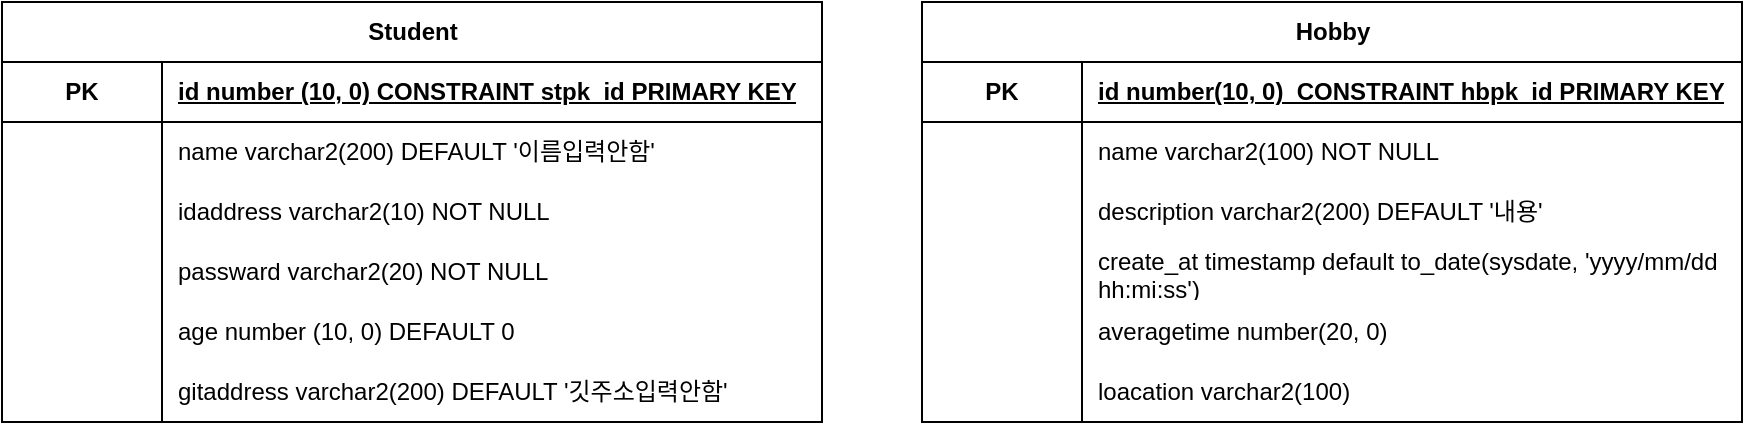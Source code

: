 <mxfile version="21.7.4" type="device">
  <diagram name="페이지-1" id="nw8OAmXSgn4G21Azf60G">
    <mxGraphModel dx="1426" dy="793" grid="1" gridSize="10" guides="1" tooltips="1" connect="1" arrows="1" fold="1" page="1" pageScale="1" pageWidth="827" pageHeight="1169" math="0" shadow="0">
      <root>
        <mxCell id="0" />
        <mxCell id="1" parent="0" />
        <mxCell id="irrOikJhBxHxrY5kTMeL-20" value="Student" style="shape=table;startSize=30;container=1;collapsible=1;childLayout=tableLayout;fixedRows=1;rowLines=0;fontStyle=1;align=center;resizeLast=1;html=1;" vertex="1" parent="1">
          <mxGeometry x="10" y="110" width="410" height="210" as="geometry" />
        </mxCell>
        <mxCell id="irrOikJhBxHxrY5kTMeL-21" value="" style="shape=tableRow;horizontal=0;startSize=0;swimlaneHead=0;swimlaneBody=0;fillColor=none;collapsible=0;dropTarget=0;points=[[0,0.5],[1,0.5]];portConstraint=eastwest;top=0;left=0;right=0;bottom=1;" vertex="1" parent="irrOikJhBxHxrY5kTMeL-20">
          <mxGeometry y="30" width="410" height="30" as="geometry" />
        </mxCell>
        <mxCell id="irrOikJhBxHxrY5kTMeL-22" value="PK" style="shape=partialRectangle;connectable=0;fillColor=none;top=0;left=0;bottom=0;right=0;fontStyle=1;overflow=hidden;whiteSpace=wrap;html=1;" vertex="1" parent="irrOikJhBxHxrY5kTMeL-21">
          <mxGeometry width="80" height="30" as="geometry">
            <mxRectangle width="80" height="30" as="alternateBounds" />
          </mxGeometry>
        </mxCell>
        <mxCell id="irrOikJhBxHxrY5kTMeL-23" value="id number (10, 0) CONSTRAINT stpk_id PRIMARY KEY" style="shape=partialRectangle;connectable=0;fillColor=none;top=0;left=0;bottom=0;right=0;align=left;spacingLeft=6;fontStyle=5;overflow=hidden;whiteSpace=wrap;html=1;" vertex="1" parent="irrOikJhBxHxrY5kTMeL-21">
          <mxGeometry x="80" width="330" height="30" as="geometry">
            <mxRectangle width="330" height="30" as="alternateBounds" />
          </mxGeometry>
        </mxCell>
        <mxCell id="irrOikJhBxHxrY5kTMeL-24" value="" style="shape=tableRow;horizontal=0;startSize=0;swimlaneHead=0;swimlaneBody=0;fillColor=none;collapsible=0;dropTarget=0;points=[[0,0.5],[1,0.5]];portConstraint=eastwest;top=0;left=0;right=0;bottom=0;" vertex="1" parent="irrOikJhBxHxrY5kTMeL-20">
          <mxGeometry y="60" width="410" height="30" as="geometry" />
        </mxCell>
        <mxCell id="irrOikJhBxHxrY5kTMeL-25" value="" style="shape=partialRectangle;connectable=0;fillColor=none;top=0;left=0;bottom=0;right=0;editable=1;overflow=hidden;whiteSpace=wrap;html=1;" vertex="1" parent="irrOikJhBxHxrY5kTMeL-24">
          <mxGeometry width="80" height="30" as="geometry">
            <mxRectangle width="80" height="30" as="alternateBounds" />
          </mxGeometry>
        </mxCell>
        <mxCell id="irrOikJhBxHxrY5kTMeL-26" value="name varchar2(200) DEFAULT &#39;이름입력안함&#39;" style="shape=partialRectangle;connectable=0;fillColor=none;top=0;left=0;bottom=0;right=0;align=left;spacingLeft=6;overflow=hidden;whiteSpace=wrap;html=1;" vertex="1" parent="irrOikJhBxHxrY5kTMeL-24">
          <mxGeometry x="80" width="330" height="30" as="geometry">
            <mxRectangle width="330" height="30" as="alternateBounds" />
          </mxGeometry>
        </mxCell>
        <mxCell id="irrOikJhBxHxrY5kTMeL-27" value="" style="shape=tableRow;horizontal=0;startSize=0;swimlaneHead=0;swimlaneBody=0;fillColor=none;collapsible=0;dropTarget=0;points=[[0,0.5],[1,0.5]];portConstraint=eastwest;top=0;left=0;right=0;bottom=0;" vertex="1" parent="irrOikJhBxHxrY5kTMeL-20">
          <mxGeometry y="90" width="410" height="30" as="geometry" />
        </mxCell>
        <mxCell id="irrOikJhBxHxrY5kTMeL-28" value="" style="shape=partialRectangle;connectable=0;fillColor=none;top=0;left=0;bottom=0;right=0;editable=1;overflow=hidden;whiteSpace=wrap;html=1;" vertex="1" parent="irrOikJhBxHxrY5kTMeL-27">
          <mxGeometry width="80" height="30" as="geometry">
            <mxRectangle width="80" height="30" as="alternateBounds" />
          </mxGeometry>
        </mxCell>
        <mxCell id="irrOikJhBxHxrY5kTMeL-29" value="idaddress varchar2(10) NOT NULL" style="shape=partialRectangle;connectable=0;fillColor=none;top=0;left=0;bottom=0;right=0;align=left;spacingLeft=6;overflow=hidden;whiteSpace=wrap;html=1;" vertex="1" parent="irrOikJhBxHxrY5kTMeL-27">
          <mxGeometry x="80" width="330" height="30" as="geometry">
            <mxRectangle width="330" height="30" as="alternateBounds" />
          </mxGeometry>
        </mxCell>
        <mxCell id="irrOikJhBxHxrY5kTMeL-30" value="" style="shape=tableRow;horizontal=0;startSize=0;swimlaneHead=0;swimlaneBody=0;fillColor=none;collapsible=0;dropTarget=0;points=[[0,0.5],[1,0.5]];portConstraint=eastwest;top=0;left=0;right=0;bottom=0;" vertex="1" parent="irrOikJhBxHxrY5kTMeL-20">
          <mxGeometry y="120" width="410" height="30" as="geometry" />
        </mxCell>
        <mxCell id="irrOikJhBxHxrY5kTMeL-31" value="" style="shape=partialRectangle;connectable=0;fillColor=none;top=0;left=0;bottom=0;right=0;editable=1;overflow=hidden;whiteSpace=wrap;html=1;" vertex="1" parent="irrOikJhBxHxrY5kTMeL-30">
          <mxGeometry width="80" height="30" as="geometry">
            <mxRectangle width="80" height="30" as="alternateBounds" />
          </mxGeometry>
        </mxCell>
        <mxCell id="irrOikJhBxHxrY5kTMeL-32" value="passward varchar2(20) NOT NULL" style="shape=partialRectangle;connectable=0;fillColor=none;top=0;left=0;bottom=0;right=0;align=left;spacingLeft=6;overflow=hidden;whiteSpace=wrap;html=1;" vertex="1" parent="irrOikJhBxHxrY5kTMeL-30">
          <mxGeometry x="80" width="330" height="30" as="geometry">
            <mxRectangle width="330" height="30" as="alternateBounds" />
          </mxGeometry>
        </mxCell>
        <mxCell id="irrOikJhBxHxrY5kTMeL-55" value="" style="shape=tableRow;horizontal=0;startSize=0;swimlaneHead=0;swimlaneBody=0;fillColor=none;collapsible=0;dropTarget=0;points=[[0,0.5],[1,0.5]];portConstraint=eastwest;top=0;left=0;right=0;bottom=0;" vertex="1" parent="irrOikJhBxHxrY5kTMeL-20">
          <mxGeometry y="150" width="410" height="30" as="geometry" />
        </mxCell>
        <mxCell id="irrOikJhBxHxrY5kTMeL-56" value="" style="shape=partialRectangle;connectable=0;fillColor=none;top=0;left=0;bottom=0;right=0;editable=1;overflow=hidden;whiteSpace=wrap;html=1;" vertex="1" parent="irrOikJhBxHxrY5kTMeL-55">
          <mxGeometry width="80" height="30" as="geometry">
            <mxRectangle width="80" height="30" as="alternateBounds" />
          </mxGeometry>
        </mxCell>
        <mxCell id="irrOikJhBxHxrY5kTMeL-57" value="age number (10, 0) DEFAULT 0" style="shape=partialRectangle;connectable=0;fillColor=none;top=0;left=0;bottom=0;right=0;align=left;spacingLeft=6;overflow=hidden;whiteSpace=wrap;html=1;" vertex="1" parent="irrOikJhBxHxrY5kTMeL-55">
          <mxGeometry x="80" width="330" height="30" as="geometry">
            <mxRectangle width="330" height="30" as="alternateBounds" />
          </mxGeometry>
        </mxCell>
        <mxCell id="irrOikJhBxHxrY5kTMeL-58" value="" style="shape=tableRow;horizontal=0;startSize=0;swimlaneHead=0;swimlaneBody=0;fillColor=none;collapsible=0;dropTarget=0;points=[[0,0.5],[1,0.5]];portConstraint=eastwest;top=0;left=0;right=0;bottom=0;" vertex="1" parent="irrOikJhBxHxrY5kTMeL-20">
          <mxGeometry y="180" width="410" height="30" as="geometry" />
        </mxCell>
        <mxCell id="irrOikJhBxHxrY5kTMeL-59" value="" style="shape=partialRectangle;connectable=0;fillColor=none;top=0;left=0;bottom=0;right=0;editable=1;overflow=hidden;whiteSpace=wrap;html=1;" vertex="1" parent="irrOikJhBxHxrY5kTMeL-58">
          <mxGeometry width="80" height="30" as="geometry">
            <mxRectangle width="80" height="30" as="alternateBounds" />
          </mxGeometry>
        </mxCell>
        <mxCell id="irrOikJhBxHxrY5kTMeL-60" value="gitaddress varchar2(200) DEFAULT &#39;깃주소입력안함&#39;" style="shape=partialRectangle;connectable=0;fillColor=none;top=0;left=0;bottom=0;right=0;align=left;spacingLeft=6;overflow=hidden;whiteSpace=wrap;html=1;" vertex="1" parent="irrOikJhBxHxrY5kTMeL-58">
          <mxGeometry x="80" width="330" height="30" as="geometry">
            <mxRectangle width="330" height="30" as="alternateBounds" />
          </mxGeometry>
        </mxCell>
        <mxCell id="irrOikJhBxHxrY5kTMeL-70" value="Hobby" style="shape=table;startSize=30;container=1;collapsible=1;childLayout=tableLayout;fixedRows=1;rowLines=0;fontStyle=1;align=center;resizeLast=1;html=1;" vertex="1" parent="1">
          <mxGeometry x="470" y="110" width="410" height="210" as="geometry" />
        </mxCell>
        <mxCell id="irrOikJhBxHxrY5kTMeL-71" value="" style="shape=tableRow;horizontal=0;startSize=0;swimlaneHead=0;swimlaneBody=0;fillColor=none;collapsible=0;dropTarget=0;points=[[0,0.5],[1,0.5]];portConstraint=eastwest;top=0;left=0;right=0;bottom=1;" vertex="1" parent="irrOikJhBxHxrY5kTMeL-70">
          <mxGeometry y="30" width="410" height="30" as="geometry" />
        </mxCell>
        <mxCell id="irrOikJhBxHxrY5kTMeL-72" value="PK" style="shape=partialRectangle;connectable=0;fillColor=none;top=0;left=0;bottom=0;right=0;fontStyle=1;overflow=hidden;whiteSpace=wrap;html=1;" vertex="1" parent="irrOikJhBxHxrY5kTMeL-71">
          <mxGeometry width="80" height="30" as="geometry">
            <mxRectangle width="80" height="30" as="alternateBounds" />
          </mxGeometry>
        </mxCell>
        <mxCell id="irrOikJhBxHxrY5kTMeL-73" value="id number(10, 0)&amp;nbsp; CONSTRAINT hbpk_id PRIMARY KEY" style="shape=partialRectangle;connectable=0;fillColor=none;top=0;left=0;bottom=0;right=0;align=left;spacingLeft=6;fontStyle=5;overflow=hidden;whiteSpace=wrap;html=1;" vertex="1" parent="irrOikJhBxHxrY5kTMeL-71">
          <mxGeometry x="80" width="330" height="30" as="geometry">
            <mxRectangle width="330" height="30" as="alternateBounds" />
          </mxGeometry>
        </mxCell>
        <mxCell id="irrOikJhBxHxrY5kTMeL-74" value="" style="shape=tableRow;horizontal=0;startSize=0;swimlaneHead=0;swimlaneBody=0;fillColor=none;collapsible=0;dropTarget=0;points=[[0,0.5],[1,0.5]];portConstraint=eastwest;top=0;left=0;right=0;bottom=0;" vertex="1" parent="irrOikJhBxHxrY5kTMeL-70">
          <mxGeometry y="60" width="410" height="30" as="geometry" />
        </mxCell>
        <mxCell id="irrOikJhBxHxrY5kTMeL-75" value="" style="shape=partialRectangle;connectable=0;fillColor=none;top=0;left=0;bottom=0;right=0;editable=1;overflow=hidden;whiteSpace=wrap;html=1;" vertex="1" parent="irrOikJhBxHxrY5kTMeL-74">
          <mxGeometry width="80" height="30" as="geometry">
            <mxRectangle width="80" height="30" as="alternateBounds" />
          </mxGeometry>
        </mxCell>
        <mxCell id="irrOikJhBxHxrY5kTMeL-76" value="name varchar2(100) NOT NULL" style="shape=partialRectangle;connectable=0;fillColor=none;top=0;left=0;bottom=0;right=0;align=left;spacingLeft=6;overflow=hidden;whiteSpace=wrap;html=1;" vertex="1" parent="irrOikJhBxHxrY5kTMeL-74">
          <mxGeometry x="80" width="330" height="30" as="geometry">
            <mxRectangle width="330" height="30" as="alternateBounds" />
          </mxGeometry>
        </mxCell>
        <mxCell id="irrOikJhBxHxrY5kTMeL-77" value="" style="shape=tableRow;horizontal=0;startSize=0;swimlaneHead=0;swimlaneBody=0;fillColor=none;collapsible=0;dropTarget=0;points=[[0,0.5],[1,0.5]];portConstraint=eastwest;top=0;left=0;right=0;bottom=0;" vertex="1" parent="irrOikJhBxHxrY5kTMeL-70">
          <mxGeometry y="90" width="410" height="30" as="geometry" />
        </mxCell>
        <mxCell id="irrOikJhBxHxrY5kTMeL-78" value="" style="shape=partialRectangle;connectable=0;fillColor=none;top=0;left=0;bottom=0;right=0;editable=1;overflow=hidden;whiteSpace=wrap;html=1;" vertex="1" parent="irrOikJhBxHxrY5kTMeL-77">
          <mxGeometry width="80" height="30" as="geometry">
            <mxRectangle width="80" height="30" as="alternateBounds" />
          </mxGeometry>
        </mxCell>
        <mxCell id="irrOikJhBxHxrY5kTMeL-79" value="description varchar2(200) DEFAULT &#39;내용&#39;" style="shape=partialRectangle;connectable=0;fillColor=none;top=0;left=0;bottom=0;right=0;align=left;spacingLeft=6;overflow=hidden;whiteSpace=wrap;html=1;" vertex="1" parent="irrOikJhBxHxrY5kTMeL-77">
          <mxGeometry x="80" width="330" height="30" as="geometry">
            <mxRectangle width="330" height="30" as="alternateBounds" />
          </mxGeometry>
        </mxCell>
        <mxCell id="irrOikJhBxHxrY5kTMeL-80" value="" style="shape=tableRow;horizontal=0;startSize=0;swimlaneHead=0;swimlaneBody=0;fillColor=none;collapsible=0;dropTarget=0;points=[[0,0.5],[1,0.5]];portConstraint=eastwest;top=0;left=0;right=0;bottom=0;" vertex="1" parent="irrOikJhBxHxrY5kTMeL-70">
          <mxGeometry y="120" width="410" height="30" as="geometry" />
        </mxCell>
        <mxCell id="irrOikJhBxHxrY5kTMeL-81" value="" style="shape=partialRectangle;connectable=0;fillColor=none;top=0;left=0;bottom=0;right=0;editable=1;overflow=hidden;whiteSpace=wrap;html=1;" vertex="1" parent="irrOikJhBxHxrY5kTMeL-80">
          <mxGeometry width="80" height="30" as="geometry">
            <mxRectangle width="80" height="30" as="alternateBounds" />
          </mxGeometry>
        </mxCell>
        <mxCell id="irrOikJhBxHxrY5kTMeL-82" value="create_at timestamp default to_date(sysdate, &#39;yyyy/mm/dd hh:mi:ss&#39;)" style="shape=partialRectangle;connectable=0;fillColor=none;top=0;left=0;bottom=0;right=0;align=left;spacingLeft=6;overflow=hidden;whiteSpace=wrap;html=1;" vertex="1" parent="irrOikJhBxHxrY5kTMeL-80">
          <mxGeometry x="80" width="330" height="30" as="geometry">
            <mxRectangle width="330" height="30" as="alternateBounds" />
          </mxGeometry>
        </mxCell>
        <mxCell id="irrOikJhBxHxrY5kTMeL-83" value="" style="shape=tableRow;horizontal=0;startSize=0;swimlaneHead=0;swimlaneBody=0;fillColor=none;collapsible=0;dropTarget=0;points=[[0,0.5],[1,0.5]];portConstraint=eastwest;top=0;left=0;right=0;bottom=0;" vertex="1" parent="irrOikJhBxHxrY5kTMeL-70">
          <mxGeometry y="150" width="410" height="30" as="geometry" />
        </mxCell>
        <mxCell id="irrOikJhBxHxrY5kTMeL-84" value="" style="shape=partialRectangle;connectable=0;fillColor=none;top=0;left=0;bottom=0;right=0;editable=1;overflow=hidden;whiteSpace=wrap;html=1;" vertex="1" parent="irrOikJhBxHxrY5kTMeL-83">
          <mxGeometry width="80" height="30" as="geometry">
            <mxRectangle width="80" height="30" as="alternateBounds" />
          </mxGeometry>
        </mxCell>
        <mxCell id="irrOikJhBxHxrY5kTMeL-85" value="averagetime number(20, 0)" style="shape=partialRectangle;connectable=0;fillColor=none;top=0;left=0;bottom=0;right=0;align=left;spacingLeft=6;overflow=hidden;whiteSpace=wrap;html=1;" vertex="1" parent="irrOikJhBxHxrY5kTMeL-83">
          <mxGeometry x="80" width="330" height="30" as="geometry">
            <mxRectangle width="330" height="30" as="alternateBounds" />
          </mxGeometry>
        </mxCell>
        <mxCell id="irrOikJhBxHxrY5kTMeL-86" value="" style="shape=tableRow;horizontal=0;startSize=0;swimlaneHead=0;swimlaneBody=0;fillColor=none;collapsible=0;dropTarget=0;points=[[0,0.5],[1,0.5]];portConstraint=eastwest;top=0;left=0;right=0;bottom=0;" vertex="1" parent="irrOikJhBxHxrY5kTMeL-70">
          <mxGeometry y="180" width="410" height="30" as="geometry" />
        </mxCell>
        <mxCell id="irrOikJhBxHxrY5kTMeL-87" value="" style="shape=partialRectangle;connectable=0;fillColor=none;top=0;left=0;bottom=0;right=0;editable=1;overflow=hidden;whiteSpace=wrap;html=1;" vertex="1" parent="irrOikJhBxHxrY5kTMeL-86">
          <mxGeometry width="80" height="30" as="geometry">
            <mxRectangle width="80" height="30" as="alternateBounds" />
          </mxGeometry>
        </mxCell>
        <mxCell id="irrOikJhBxHxrY5kTMeL-88" value="loacation varchar2(100)" style="shape=partialRectangle;connectable=0;fillColor=none;top=0;left=0;bottom=0;right=0;align=left;spacingLeft=6;overflow=hidden;whiteSpace=wrap;html=1;" vertex="1" parent="irrOikJhBxHxrY5kTMeL-86">
          <mxGeometry x="80" width="330" height="30" as="geometry">
            <mxRectangle width="330" height="30" as="alternateBounds" />
          </mxGeometry>
        </mxCell>
      </root>
    </mxGraphModel>
  </diagram>
</mxfile>
